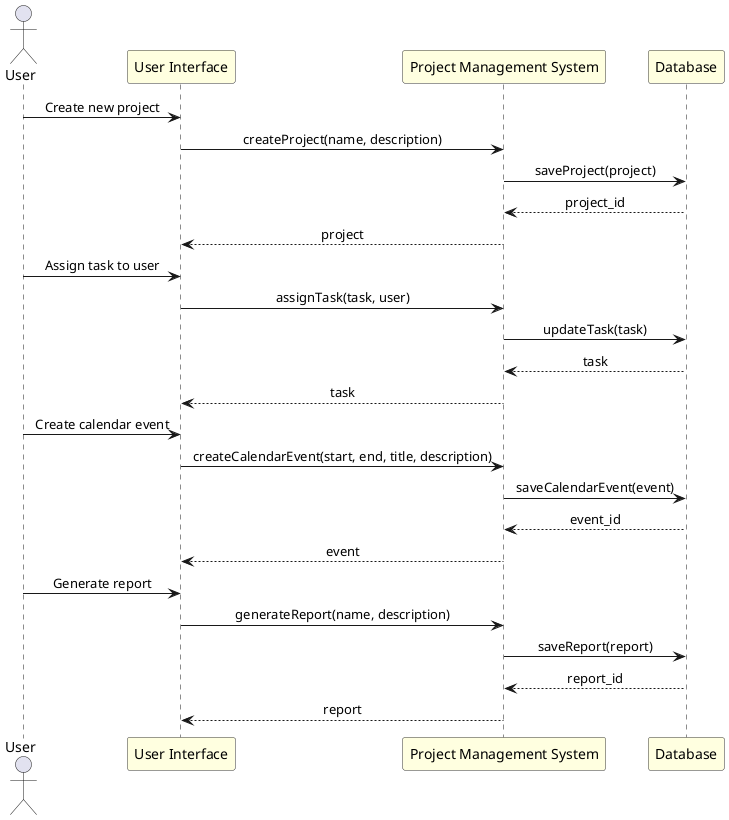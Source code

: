 @startuml
skinparam sequenceMessageAlign center
skinparam sequenceParticipantBorderColor #333
skinparam sequenceParticipantBackgroundColor LightYellow

actor User
participant "User Interface" as UI
participant "Project Management System" as PMS
participant "Database" as DB

User -> UI: Create new project
UI -> PMS: createProject(name, description)
PMS -> DB: saveProject(project)
DB --> PMS: project_id
PMS --> UI: project

User -> UI: Assign task to user
UI -> PMS: assignTask(task, user)
PMS -> DB: updateTask(task)
DB --> PMS: task
PMS --> UI: task

User -> UI: Create calendar event
UI -> PMS: createCalendarEvent(start, end, title, description)
PMS -> DB: saveCalendarEvent(event)
DB --> PMS: event_id
PMS --> UI: event

User -> UI: Generate report
UI -> PMS: generateReport(name, description)
PMS -> DB: saveReport(report)
DB --> PMS: report_id
PMS --> UI: report

@enduml